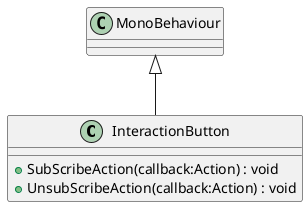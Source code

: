 @startuml
class InteractionButton {
    + SubScribeAction(callback:Action) : void
    + UnsubScribeAction(callback:Action) : void
}
MonoBehaviour <|-- InteractionButton
@enduml
